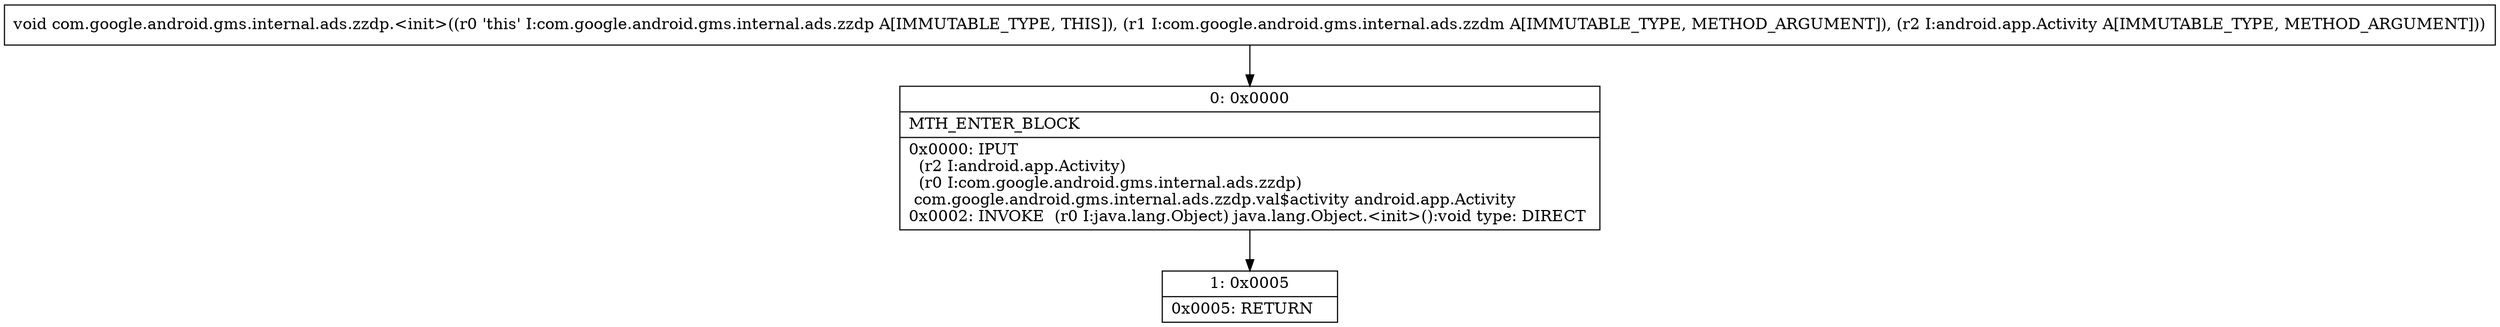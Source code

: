 digraph "CFG forcom.google.android.gms.internal.ads.zzdp.\<init\>(Lcom\/google\/android\/gms\/internal\/ads\/zzdm;Landroid\/app\/Activity;)V" {
Node_0 [shape=record,label="{0\:\ 0x0000|MTH_ENTER_BLOCK\l|0x0000: IPUT  \l  (r2 I:android.app.Activity)\l  (r0 I:com.google.android.gms.internal.ads.zzdp)\l com.google.android.gms.internal.ads.zzdp.val$activity android.app.Activity \l0x0002: INVOKE  (r0 I:java.lang.Object) java.lang.Object.\<init\>():void type: DIRECT \l}"];
Node_1 [shape=record,label="{1\:\ 0x0005|0x0005: RETURN   \l}"];
MethodNode[shape=record,label="{void com.google.android.gms.internal.ads.zzdp.\<init\>((r0 'this' I:com.google.android.gms.internal.ads.zzdp A[IMMUTABLE_TYPE, THIS]), (r1 I:com.google.android.gms.internal.ads.zzdm A[IMMUTABLE_TYPE, METHOD_ARGUMENT]), (r2 I:android.app.Activity A[IMMUTABLE_TYPE, METHOD_ARGUMENT])) }"];
MethodNode -> Node_0;
Node_0 -> Node_1;
}

